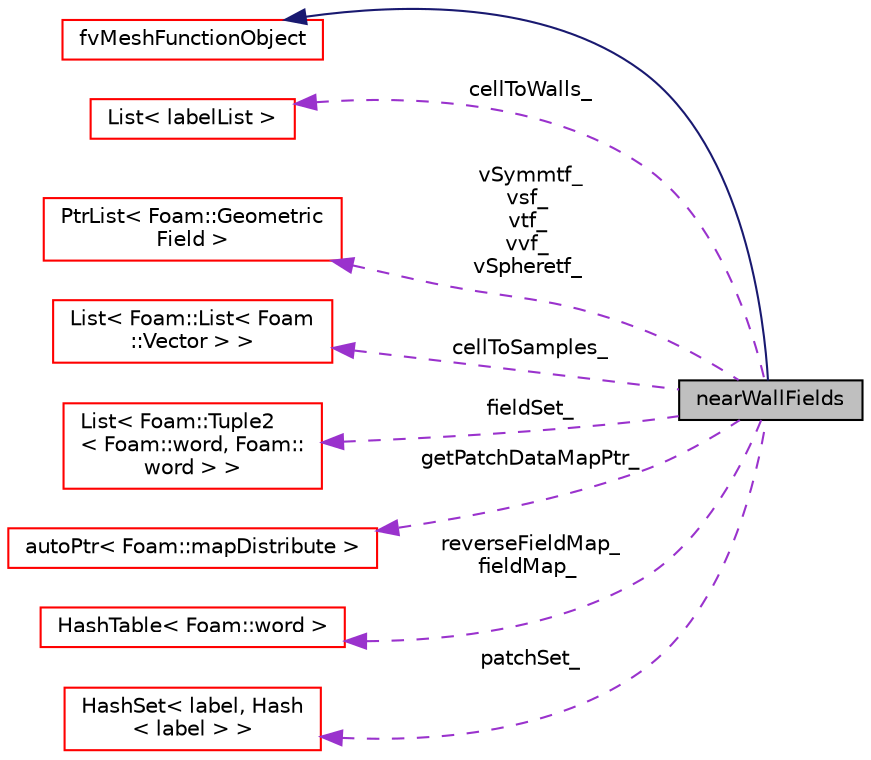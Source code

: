 digraph "nearWallFields"
{
  bgcolor="transparent";
  edge [fontname="Helvetica",fontsize="10",labelfontname="Helvetica",labelfontsize="10"];
  node [fontname="Helvetica",fontsize="10",shape=record];
  rankdir="LR";
  Node1 [label="nearWallFields",height=0.2,width=0.4,color="black", fillcolor="grey75", style="filled", fontcolor="black"];
  Node2 -> Node1 [dir="back",color="midnightblue",fontsize="10",style="solid",fontname="Helvetica"];
  Node2 [label="fvMeshFunctionObject",height=0.2,width=0.4,color="red",URL="$a00895.html",tooltip="Specialization of Foam::functionObject for an Foam::fvMesh, providing a reference to the Foam::fvMesh..."];
  Node3 -> Node1 [dir="back",color="darkorchid3",fontsize="10",style="dashed",label=" cellToWalls_" ,fontname="Helvetica"];
  Node3 [label="List\< labelList \>",height=0.2,width=0.4,color="red",URL="$a01397.html"];
  Node4 -> Node1 [dir="back",color="darkorchid3",fontsize="10",style="dashed",label=" vSymmtf_\nvsf_\nvtf_\nvvf_\nvSpheretf_" ,fontname="Helvetica"];
  Node4 [label="PtrList\< Foam::Geometric\lField \>",height=0.2,width=0.4,color="red",URL="$a02082.html"];
  Node5 -> Node1 [dir="back",color="darkorchid3",fontsize="10",style="dashed",label=" cellToSamples_" ,fontname="Helvetica"];
  Node5 [label="List\< Foam::List\< Foam\l::Vector \> \>",height=0.2,width=0.4,color="red",URL="$a01397.html"];
  Node6 -> Node1 [dir="back",color="darkorchid3",fontsize="10",style="dashed",label=" fieldSet_" ,fontname="Helvetica"];
  Node6 [label="List\< Foam::Tuple2\l\< Foam::word, Foam::\lword \> \>",height=0.2,width=0.4,color="red",URL="$a01397.html"];
  Node7 -> Node1 [dir="back",color="darkorchid3",fontsize="10",style="dashed",label=" getPatchDataMapPtr_" ,fontname="Helvetica"];
  Node7 [label="autoPtr\< Foam::mapDistribute \>",height=0.2,width=0.4,color="red",URL="$a00084.html"];
  Node8 -> Node1 [dir="back",color="darkorchid3",fontsize="10",style="dashed",label=" reverseFieldMap_\nfieldMap_" ,fontname="Helvetica"];
  Node8 [label="HashTable\< Foam::word \>",height=0.2,width=0.4,color="red",URL="$a01001.html"];
  Node9 -> Node1 [dir="back",color="darkorchid3",fontsize="10",style="dashed",label=" patchSet_" ,fontname="Helvetica"];
  Node9 [label="HashSet\< label, Hash\l\< label \> \>",height=0.2,width=0.4,color="red",URL="$a00999.html"];
}
